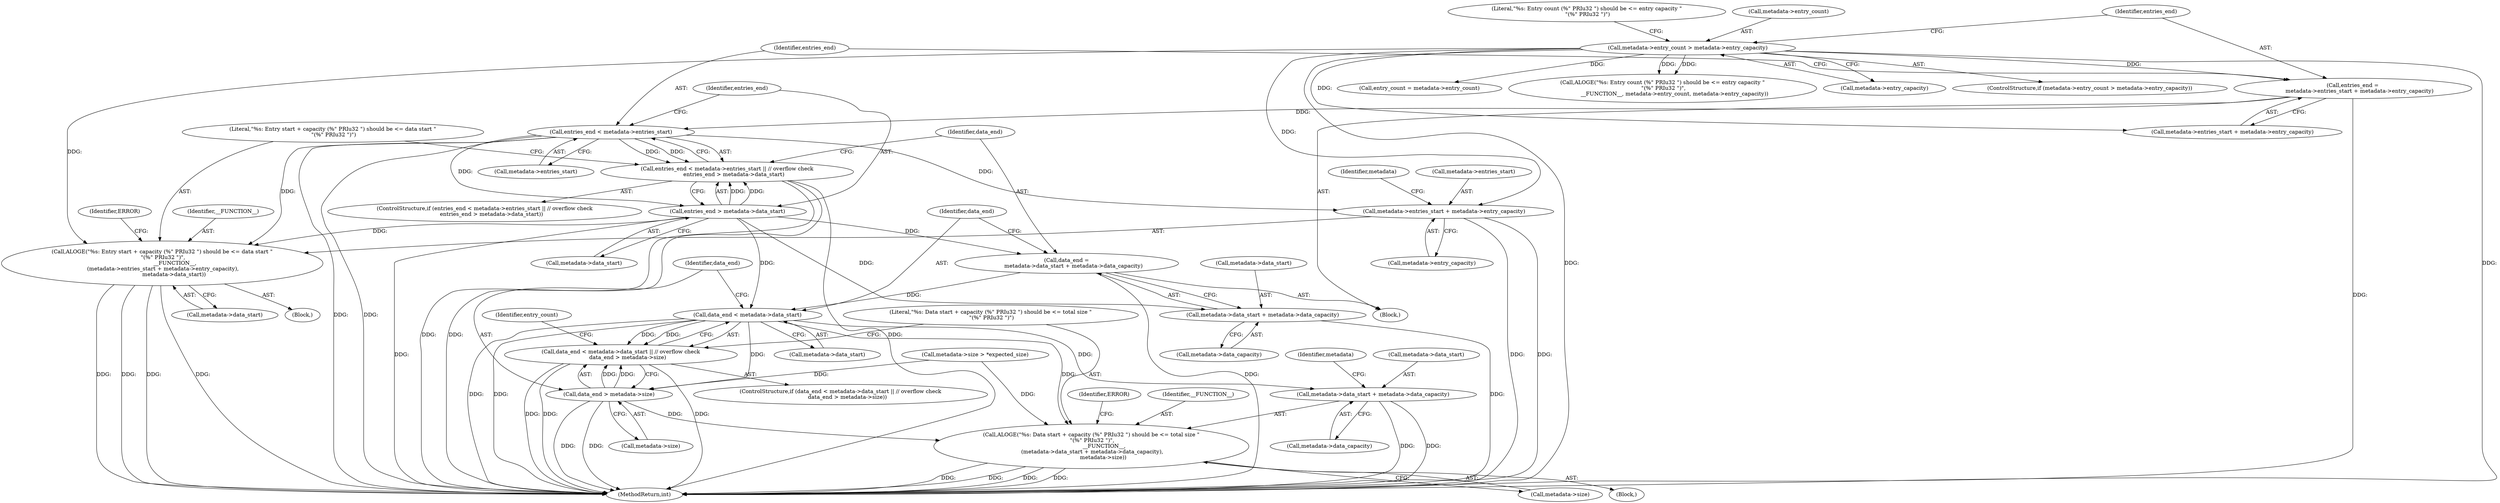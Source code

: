 digraph "0_Android_8e7a2b4d13bff03973dbad2bfb88a04296140433_0@integer" {
"1000216" [label="(Call,entries_end =\n        metadata->entries_start + metadata->entry_capacity)"];
"1000196" [label="(Call,metadata->entry_count > metadata->entry_capacity)"];
"1000227" [label="(Call,entries_end < metadata->entries_start)"];
"1000226" [label="(Call,entries_end < metadata->entries_start || // overflow check\n        entries_end > metadata->data_start)"];
"1000232" [label="(Call,entries_end > metadata->data_start)"];
"1000238" [label="(Call,ALOGE(\"%s: Entry start + capacity (%\" PRIu32 \") should be <= data start \"\n \"(%\" PRIu32 \")\",\n               __FUNCTION__,\n (metadata->entries_start + metadata->entry_capacity),\n              metadata->data_start))"];
"1000254" [label="(Call,data_end =\n        metadata->data_start + metadata->data_capacity)"];
"1000265" [label="(Call,data_end < metadata->data_start)"];
"1000264" [label="(Call,data_end < metadata->data_start || // overflow check\n        data_end > metadata->size)"];
"1000270" [label="(Call,data_end > metadata->size)"];
"1000276" [label="(Call,ALOGE(\"%s: Data start + capacity (%\" PRIu32 \") should be <= total size \"\n \"(%\" PRIu32 \")\",\n               __FUNCTION__,\n (metadata->data_start + metadata->data_capacity),\n              metadata->size))"];
"1000279" [label="(Call,metadata->data_start + metadata->data_capacity)"];
"1000256" [label="(Call,metadata->data_start + metadata->data_capacity)"];
"1000241" [label="(Call,metadata->entries_start + metadata->entry_capacity)"];
"1000267" [label="(Call,metadata->data_start)"];
"1000275" [label="(Block,)"];
"1000248" [label="(Call,metadata->data_start)"];
"1000197" [label="(Call,metadata->entry_count)"];
"1000218" [label="(Call,metadata->entries_start + metadata->entry_capacity)"];
"1000292" [label="(Call,entry_count = metadata->entry_count)"];
"1000232" [label="(Call,entries_end > metadata->data_start)"];
"1000264" [label="(Call,data_end < metadata->data_start || // overflow check\n        data_end > metadata->size)"];
"1000270" [label="(Call,data_end > metadata->size)"];
"1000283" [label="(Call,metadata->data_capacity)"];
"1000205" [label="(Literal,\"%s: Entry count (%\" PRIu32 \") should be <= entry capacity \"\n \"(%\" PRIu32 \")\")"];
"1000178" [label="(Call,metadata->size > *expected_size)"];
"1000257" [label="(Call,metadata->data_start)"];
"1000239" [label="(Literal,\"%s: Entry start + capacity (%\" PRIu32 \") should be <= data start \"\n \"(%\" PRIu32 \")\")"];
"1000486" [label="(MethodReturn,int)"];
"1000278" [label="(Identifier,__FUNCTION__)"];
"1000216" [label="(Call,entries_end =\n        metadata->entries_start + metadata->entry_capacity)"];
"1000255" [label="(Identifier,data_end)"];
"1000233" [label="(Identifier,entries_end)"];
"1000252" [label="(Identifier,ERROR)"];
"1000108" [label="(Block,)"];
"1000240" [label="(Identifier,__FUNCTION__)"];
"1000225" [label="(ControlStructure,if (entries_end < metadata->entries_start || // overflow check\n        entries_end > metadata->data_start))"];
"1000204" [label="(Call,ALOGE(\"%s: Entry count (%\" PRIu32 \") should be <= entry capacity \"\n \"(%\" PRIu32 \")\",\n              __FUNCTION__, metadata->entry_count, metadata->entry_capacity))"];
"1000277" [label="(Literal,\"%s: Data start + capacity (%\" PRIu32 \") should be <= total size \"\n \"(%\" PRIu32 \")\")"];
"1000260" [label="(Call,metadata->data_capacity)"];
"1000287" [label="(Identifier,metadata)"];
"1000229" [label="(Call,metadata->entries_start)"];
"1000280" [label="(Call,metadata->data_start)"];
"1000237" [label="(Block,)"];
"1000242" [label="(Call,metadata->entries_start)"];
"1000279" [label="(Call,metadata->data_start + metadata->data_capacity)"];
"1000200" [label="(Call,metadata->entry_capacity)"];
"1000256" [label="(Call,metadata->data_start + metadata->data_capacity)"];
"1000265" [label="(Call,data_end < metadata->data_start)"];
"1000263" [label="(ControlStructure,if (data_end < metadata->data_start || // overflow check\n        data_end > metadata->size))"];
"1000241" [label="(Call,metadata->entries_start + metadata->entry_capacity)"];
"1000227" [label="(Call,entries_end < metadata->entries_start)"];
"1000245" [label="(Call,metadata->entry_capacity)"];
"1000293" [label="(Identifier,entry_count)"];
"1000228" [label="(Identifier,entries_end)"];
"1000195" [label="(ControlStructure,if (metadata->entry_count > metadata->entry_capacity))"];
"1000254" [label="(Call,data_end =\n        metadata->data_start + metadata->data_capacity)"];
"1000234" [label="(Call,metadata->data_start)"];
"1000217" [label="(Identifier,entries_end)"];
"1000286" [label="(Call,metadata->size)"];
"1000249" [label="(Identifier,metadata)"];
"1000271" [label="(Identifier,data_end)"];
"1000272" [label="(Call,metadata->size)"];
"1000266" [label="(Identifier,data_end)"];
"1000276" [label="(Call,ALOGE(\"%s: Data start + capacity (%\" PRIu32 \") should be <= total size \"\n \"(%\" PRIu32 \")\",\n               __FUNCTION__,\n (metadata->data_start + metadata->data_capacity),\n              metadata->size))"];
"1000238" [label="(Call,ALOGE(\"%s: Entry start + capacity (%\" PRIu32 \") should be <= data start \"\n \"(%\" PRIu32 \")\",\n               __FUNCTION__,\n (metadata->entries_start + metadata->entry_capacity),\n              metadata->data_start))"];
"1000226" [label="(Call,entries_end < metadata->entries_start || // overflow check\n        entries_end > metadata->data_start)"];
"1000290" [label="(Identifier,ERROR)"];
"1000196" [label="(Call,metadata->entry_count > metadata->entry_capacity)"];
"1000216" -> "1000108"  [label="AST: "];
"1000216" -> "1000218"  [label="CFG: "];
"1000217" -> "1000216"  [label="AST: "];
"1000218" -> "1000216"  [label="AST: "];
"1000228" -> "1000216"  [label="CFG: "];
"1000216" -> "1000486"  [label="DDG: "];
"1000196" -> "1000216"  [label="DDG: "];
"1000216" -> "1000227"  [label="DDG: "];
"1000196" -> "1000195"  [label="AST: "];
"1000196" -> "1000200"  [label="CFG: "];
"1000197" -> "1000196"  [label="AST: "];
"1000200" -> "1000196"  [label="AST: "];
"1000205" -> "1000196"  [label="CFG: "];
"1000217" -> "1000196"  [label="CFG: "];
"1000196" -> "1000486"  [label="DDG: "];
"1000196" -> "1000486"  [label="DDG: "];
"1000196" -> "1000204"  [label="DDG: "];
"1000196" -> "1000204"  [label="DDG: "];
"1000196" -> "1000218"  [label="DDG: "];
"1000196" -> "1000238"  [label="DDG: "];
"1000196" -> "1000241"  [label="DDG: "];
"1000196" -> "1000292"  [label="DDG: "];
"1000227" -> "1000226"  [label="AST: "];
"1000227" -> "1000229"  [label="CFG: "];
"1000228" -> "1000227"  [label="AST: "];
"1000229" -> "1000227"  [label="AST: "];
"1000233" -> "1000227"  [label="CFG: "];
"1000226" -> "1000227"  [label="CFG: "];
"1000227" -> "1000486"  [label="DDG: "];
"1000227" -> "1000486"  [label="DDG: "];
"1000227" -> "1000226"  [label="DDG: "];
"1000227" -> "1000226"  [label="DDG: "];
"1000227" -> "1000232"  [label="DDG: "];
"1000227" -> "1000238"  [label="DDG: "];
"1000227" -> "1000241"  [label="DDG: "];
"1000226" -> "1000225"  [label="AST: "];
"1000226" -> "1000232"  [label="CFG: "];
"1000232" -> "1000226"  [label="AST: "];
"1000239" -> "1000226"  [label="CFG: "];
"1000255" -> "1000226"  [label="CFG: "];
"1000226" -> "1000486"  [label="DDG: "];
"1000226" -> "1000486"  [label="DDG: "];
"1000226" -> "1000486"  [label="DDG: "];
"1000232" -> "1000226"  [label="DDG: "];
"1000232" -> "1000226"  [label="DDG: "];
"1000232" -> "1000234"  [label="CFG: "];
"1000233" -> "1000232"  [label="AST: "];
"1000234" -> "1000232"  [label="AST: "];
"1000232" -> "1000486"  [label="DDG: "];
"1000232" -> "1000238"  [label="DDG: "];
"1000232" -> "1000254"  [label="DDG: "];
"1000232" -> "1000256"  [label="DDG: "];
"1000232" -> "1000265"  [label="DDG: "];
"1000238" -> "1000237"  [label="AST: "];
"1000238" -> "1000248"  [label="CFG: "];
"1000239" -> "1000238"  [label="AST: "];
"1000240" -> "1000238"  [label="AST: "];
"1000241" -> "1000238"  [label="AST: "];
"1000248" -> "1000238"  [label="AST: "];
"1000252" -> "1000238"  [label="CFG: "];
"1000238" -> "1000486"  [label="DDG: "];
"1000238" -> "1000486"  [label="DDG: "];
"1000238" -> "1000486"  [label="DDG: "];
"1000238" -> "1000486"  [label="DDG: "];
"1000254" -> "1000108"  [label="AST: "];
"1000254" -> "1000256"  [label="CFG: "];
"1000255" -> "1000254"  [label="AST: "];
"1000256" -> "1000254"  [label="AST: "];
"1000266" -> "1000254"  [label="CFG: "];
"1000254" -> "1000486"  [label="DDG: "];
"1000254" -> "1000265"  [label="DDG: "];
"1000265" -> "1000264"  [label="AST: "];
"1000265" -> "1000267"  [label="CFG: "];
"1000266" -> "1000265"  [label="AST: "];
"1000267" -> "1000265"  [label="AST: "];
"1000271" -> "1000265"  [label="CFG: "];
"1000264" -> "1000265"  [label="CFG: "];
"1000265" -> "1000486"  [label="DDG: "];
"1000265" -> "1000486"  [label="DDG: "];
"1000265" -> "1000264"  [label="DDG: "];
"1000265" -> "1000264"  [label="DDG: "];
"1000265" -> "1000270"  [label="DDG: "];
"1000265" -> "1000276"  [label="DDG: "];
"1000265" -> "1000279"  [label="DDG: "];
"1000264" -> "1000263"  [label="AST: "];
"1000264" -> "1000270"  [label="CFG: "];
"1000270" -> "1000264"  [label="AST: "];
"1000277" -> "1000264"  [label="CFG: "];
"1000293" -> "1000264"  [label="CFG: "];
"1000264" -> "1000486"  [label="DDG: "];
"1000264" -> "1000486"  [label="DDG: "];
"1000264" -> "1000486"  [label="DDG: "];
"1000270" -> "1000264"  [label="DDG: "];
"1000270" -> "1000264"  [label="DDG: "];
"1000270" -> "1000272"  [label="CFG: "];
"1000271" -> "1000270"  [label="AST: "];
"1000272" -> "1000270"  [label="AST: "];
"1000270" -> "1000486"  [label="DDG: "];
"1000270" -> "1000486"  [label="DDG: "];
"1000178" -> "1000270"  [label="DDG: "];
"1000270" -> "1000276"  [label="DDG: "];
"1000276" -> "1000275"  [label="AST: "];
"1000276" -> "1000286"  [label="CFG: "];
"1000277" -> "1000276"  [label="AST: "];
"1000278" -> "1000276"  [label="AST: "];
"1000279" -> "1000276"  [label="AST: "];
"1000286" -> "1000276"  [label="AST: "];
"1000290" -> "1000276"  [label="CFG: "];
"1000276" -> "1000486"  [label="DDG: "];
"1000276" -> "1000486"  [label="DDG: "];
"1000276" -> "1000486"  [label="DDG: "];
"1000276" -> "1000486"  [label="DDG: "];
"1000178" -> "1000276"  [label="DDG: "];
"1000279" -> "1000283"  [label="CFG: "];
"1000280" -> "1000279"  [label="AST: "];
"1000283" -> "1000279"  [label="AST: "];
"1000287" -> "1000279"  [label="CFG: "];
"1000279" -> "1000486"  [label="DDG: "];
"1000279" -> "1000486"  [label="DDG: "];
"1000256" -> "1000260"  [label="CFG: "];
"1000257" -> "1000256"  [label="AST: "];
"1000260" -> "1000256"  [label="AST: "];
"1000256" -> "1000486"  [label="DDG: "];
"1000241" -> "1000245"  [label="CFG: "];
"1000242" -> "1000241"  [label="AST: "];
"1000245" -> "1000241"  [label="AST: "];
"1000249" -> "1000241"  [label="CFG: "];
"1000241" -> "1000486"  [label="DDG: "];
"1000241" -> "1000486"  [label="DDG: "];
}
